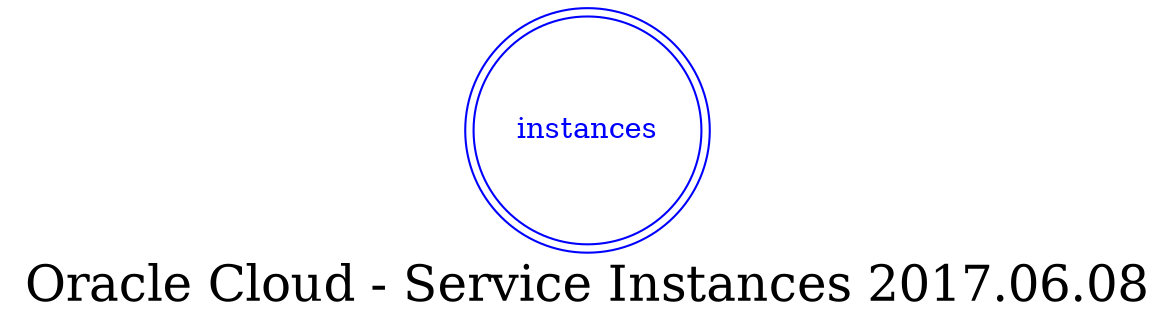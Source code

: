 digraph LexiconGraph {
graph[label="Oracle Cloud - Service Instances 2017.06.08", fontsize=24]
splines=true
"instances" [color=blue, fontcolor=blue, shape=doublecircle]
}
